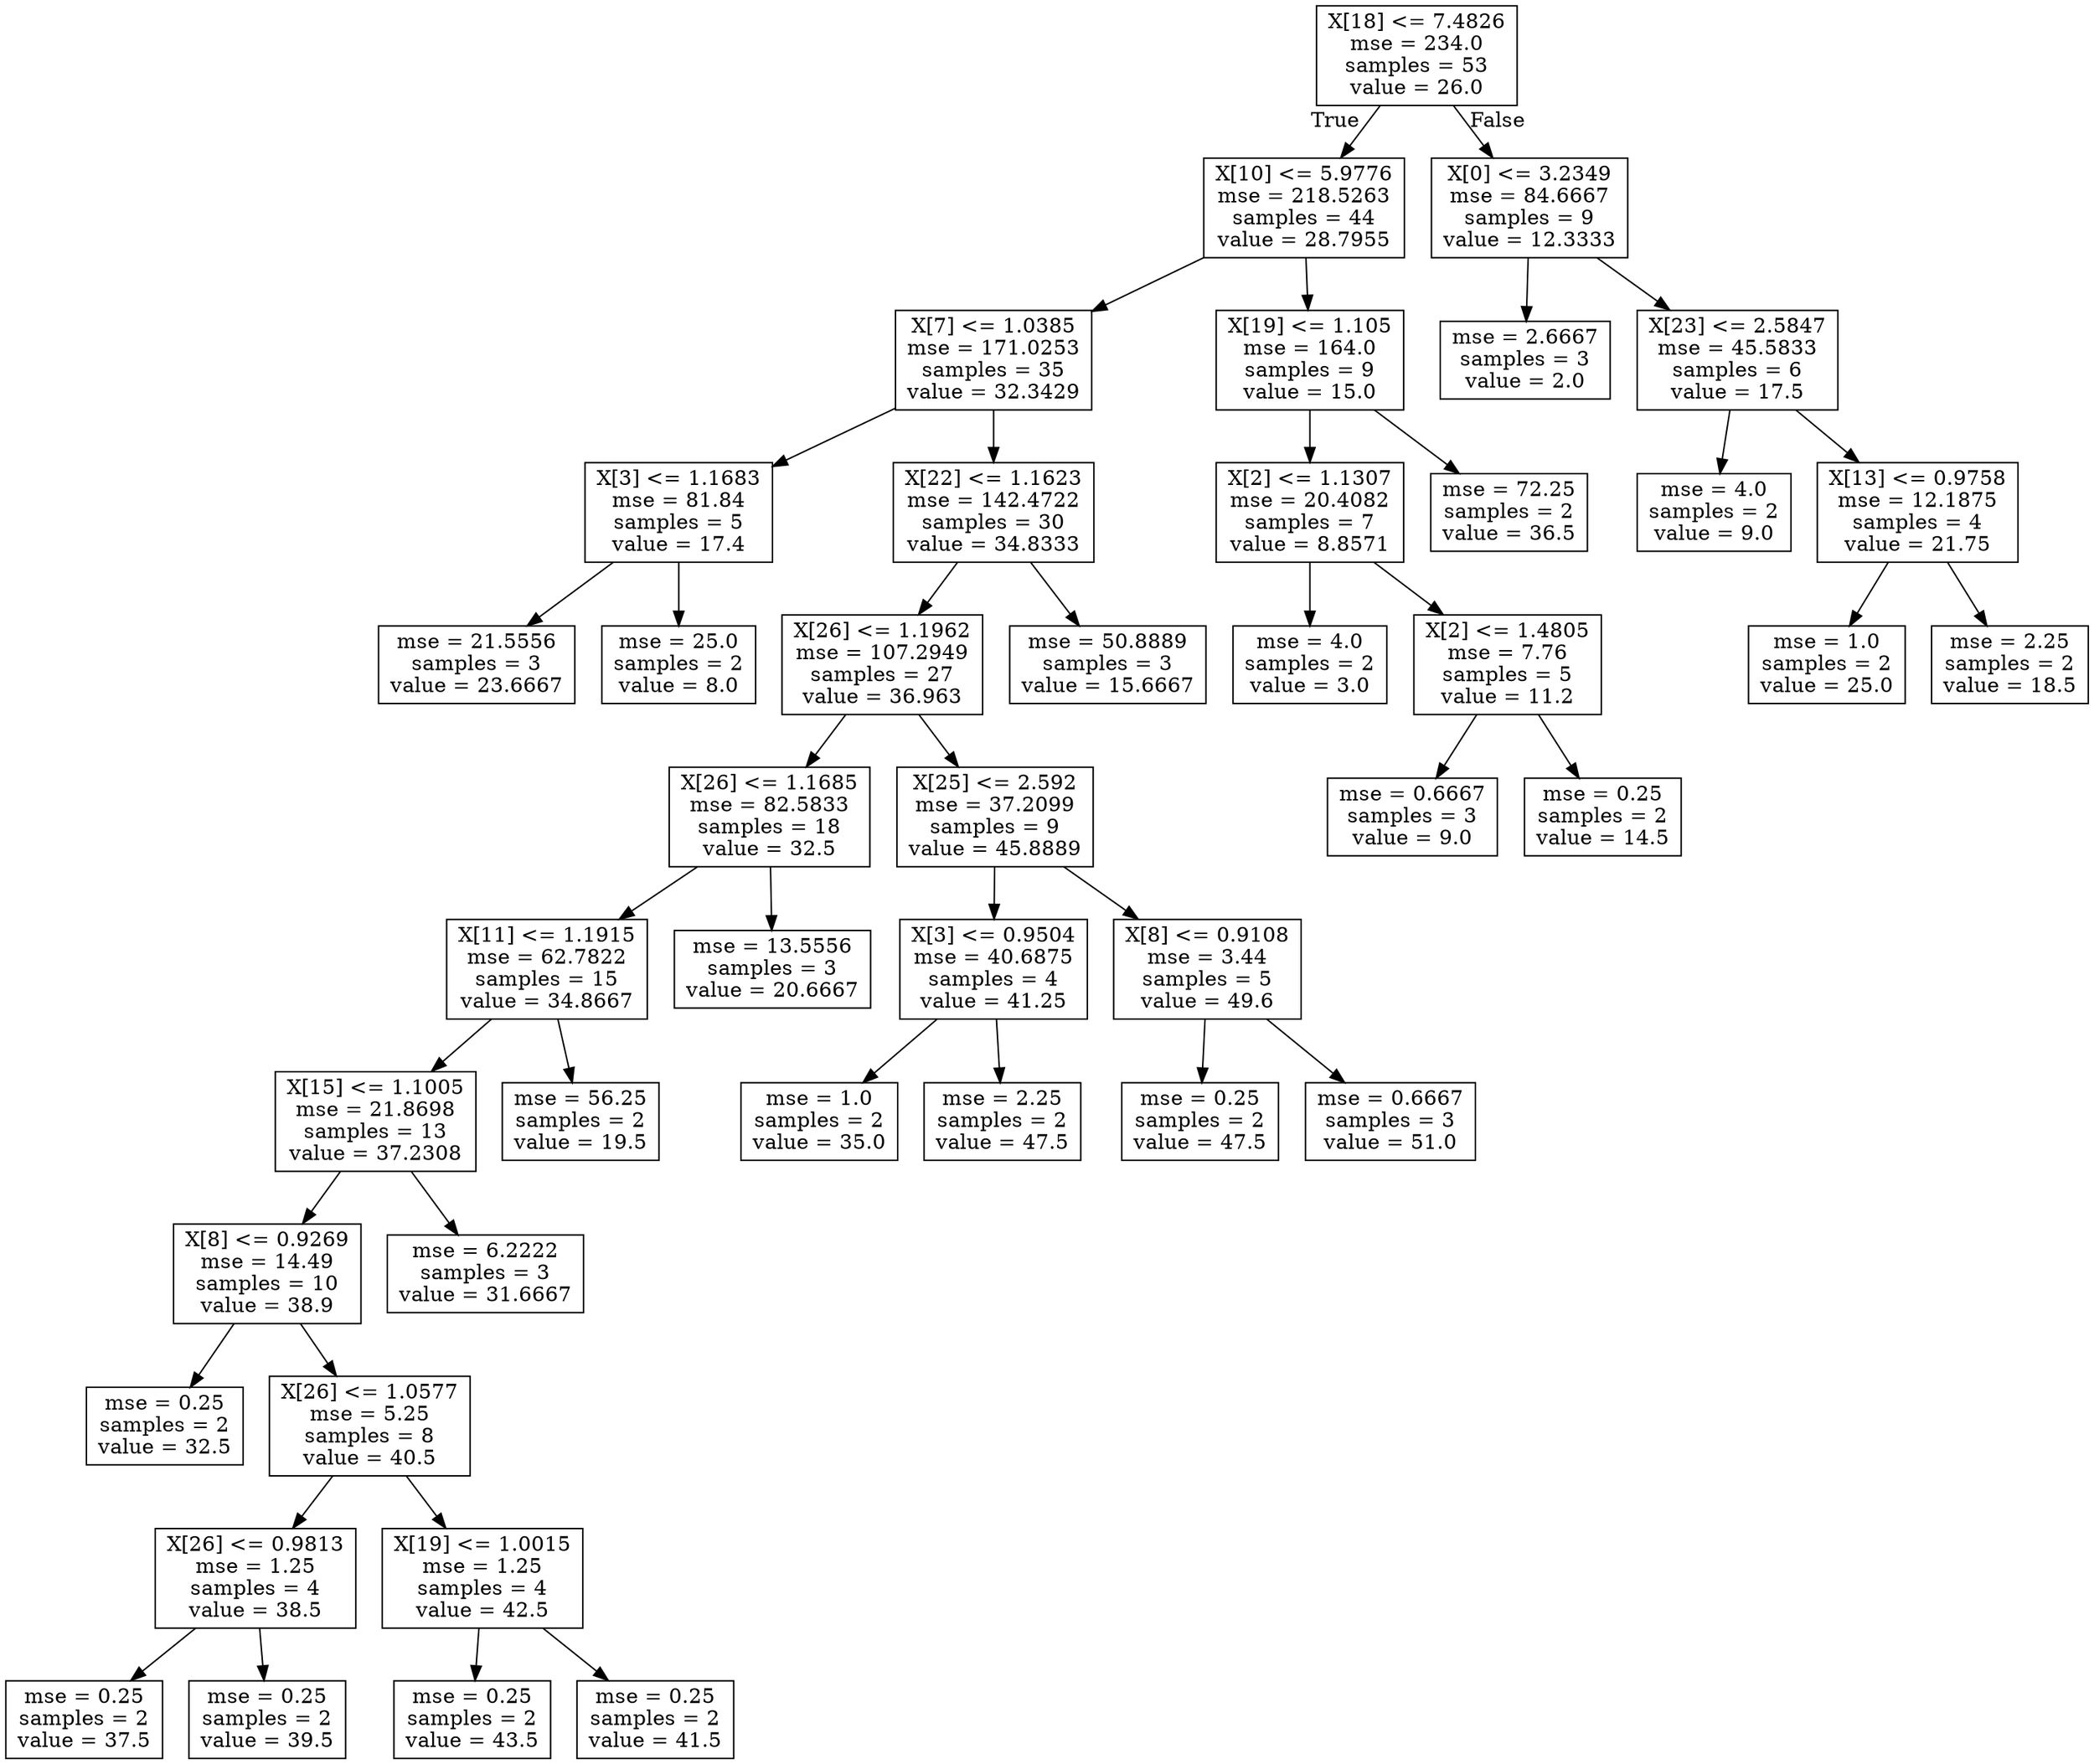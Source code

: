 digraph Tree {
node [shape=box] ;
0 [label="X[18] <= 7.4826\nmse = 234.0\nsamples = 53\nvalue = 26.0"] ;
1 [label="X[10] <= 5.9776\nmse = 218.5263\nsamples = 44\nvalue = 28.7955"] ;
0 -> 1 [labeldistance=2.5, labelangle=45, headlabel="True"] ;
2 [label="X[7] <= 1.0385\nmse = 171.0253\nsamples = 35\nvalue = 32.3429"] ;
1 -> 2 ;
3 [label="X[3] <= 1.1683\nmse = 81.84\nsamples = 5\nvalue = 17.4"] ;
2 -> 3 ;
4 [label="mse = 21.5556\nsamples = 3\nvalue = 23.6667"] ;
3 -> 4 ;
5 [label="mse = 25.0\nsamples = 2\nvalue = 8.0"] ;
3 -> 5 ;
6 [label="X[22] <= 1.1623\nmse = 142.4722\nsamples = 30\nvalue = 34.8333"] ;
2 -> 6 ;
7 [label="X[26] <= 1.1962\nmse = 107.2949\nsamples = 27\nvalue = 36.963"] ;
6 -> 7 ;
8 [label="X[26] <= 1.1685\nmse = 82.5833\nsamples = 18\nvalue = 32.5"] ;
7 -> 8 ;
9 [label="X[11] <= 1.1915\nmse = 62.7822\nsamples = 15\nvalue = 34.8667"] ;
8 -> 9 ;
10 [label="X[15] <= 1.1005\nmse = 21.8698\nsamples = 13\nvalue = 37.2308"] ;
9 -> 10 ;
11 [label="X[8] <= 0.9269\nmse = 14.49\nsamples = 10\nvalue = 38.9"] ;
10 -> 11 ;
12 [label="mse = 0.25\nsamples = 2\nvalue = 32.5"] ;
11 -> 12 ;
13 [label="X[26] <= 1.0577\nmse = 5.25\nsamples = 8\nvalue = 40.5"] ;
11 -> 13 ;
14 [label="X[26] <= 0.9813\nmse = 1.25\nsamples = 4\nvalue = 38.5"] ;
13 -> 14 ;
15 [label="mse = 0.25\nsamples = 2\nvalue = 37.5"] ;
14 -> 15 ;
16 [label="mse = 0.25\nsamples = 2\nvalue = 39.5"] ;
14 -> 16 ;
17 [label="X[19] <= 1.0015\nmse = 1.25\nsamples = 4\nvalue = 42.5"] ;
13 -> 17 ;
18 [label="mse = 0.25\nsamples = 2\nvalue = 43.5"] ;
17 -> 18 ;
19 [label="mse = 0.25\nsamples = 2\nvalue = 41.5"] ;
17 -> 19 ;
20 [label="mse = 6.2222\nsamples = 3\nvalue = 31.6667"] ;
10 -> 20 ;
21 [label="mse = 56.25\nsamples = 2\nvalue = 19.5"] ;
9 -> 21 ;
22 [label="mse = 13.5556\nsamples = 3\nvalue = 20.6667"] ;
8 -> 22 ;
23 [label="X[25] <= 2.592\nmse = 37.2099\nsamples = 9\nvalue = 45.8889"] ;
7 -> 23 ;
24 [label="X[3] <= 0.9504\nmse = 40.6875\nsamples = 4\nvalue = 41.25"] ;
23 -> 24 ;
25 [label="mse = 1.0\nsamples = 2\nvalue = 35.0"] ;
24 -> 25 ;
26 [label="mse = 2.25\nsamples = 2\nvalue = 47.5"] ;
24 -> 26 ;
27 [label="X[8] <= 0.9108\nmse = 3.44\nsamples = 5\nvalue = 49.6"] ;
23 -> 27 ;
28 [label="mse = 0.25\nsamples = 2\nvalue = 47.5"] ;
27 -> 28 ;
29 [label="mse = 0.6667\nsamples = 3\nvalue = 51.0"] ;
27 -> 29 ;
30 [label="mse = 50.8889\nsamples = 3\nvalue = 15.6667"] ;
6 -> 30 ;
31 [label="X[19] <= 1.105\nmse = 164.0\nsamples = 9\nvalue = 15.0"] ;
1 -> 31 ;
32 [label="X[2] <= 1.1307\nmse = 20.4082\nsamples = 7\nvalue = 8.8571"] ;
31 -> 32 ;
33 [label="mse = 4.0\nsamples = 2\nvalue = 3.0"] ;
32 -> 33 ;
34 [label="X[2] <= 1.4805\nmse = 7.76\nsamples = 5\nvalue = 11.2"] ;
32 -> 34 ;
35 [label="mse = 0.6667\nsamples = 3\nvalue = 9.0"] ;
34 -> 35 ;
36 [label="mse = 0.25\nsamples = 2\nvalue = 14.5"] ;
34 -> 36 ;
37 [label="mse = 72.25\nsamples = 2\nvalue = 36.5"] ;
31 -> 37 ;
38 [label="X[0] <= 3.2349\nmse = 84.6667\nsamples = 9\nvalue = 12.3333"] ;
0 -> 38 [labeldistance=2.5, labelangle=-45, headlabel="False"] ;
39 [label="mse = 2.6667\nsamples = 3\nvalue = 2.0"] ;
38 -> 39 ;
40 [label="X[23] <= 2.5847\nmse = 45.5833\nsamples = 6\nvalue = 17.5"] ;
38 -> 40 ;
41 [label="mse = 4.0\nsamples = 2\nvalue = 9.0"] ;
40 -> 41 ;
42 [label="X[13] <= 0.9758\nmse = 12.1875\nsamples = 4\nvalue = 21.75"] ;
40 -> 42 ;
43 [label="mse = 1.0\nsamples = 2\nvalue = 25.0"] ;
42 -> 43 ;
44 [label="mse = 2.25\nsamples = 2\nvalue = 18.5"] ;
42 -> 44 ;
}